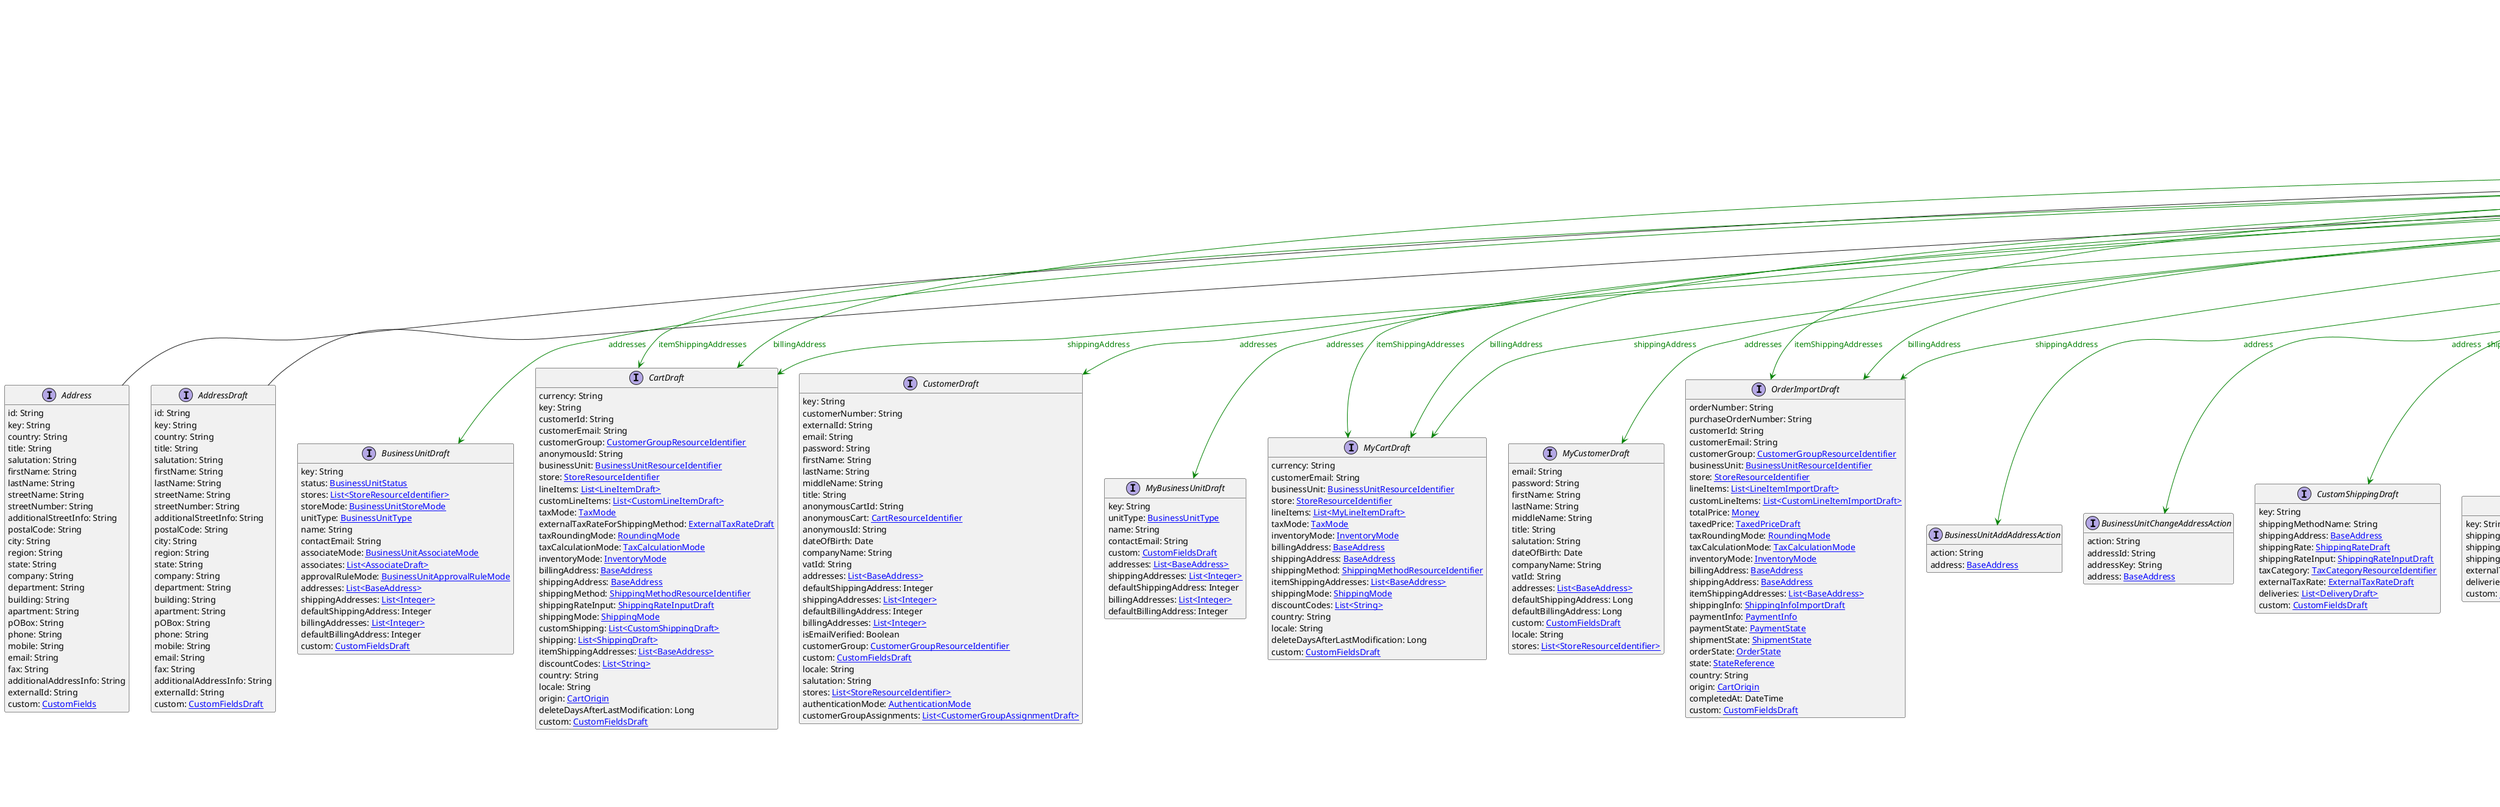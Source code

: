 @startuml

hide empty fields
hide empty methods
legend
|= |= line |
|<back:black>   </back>| inheritance |
|<back:green>   </back>| property reference |
|<back:blue>   </back>| discriminated class |
endlegend
interface BaseAddress [[BaseAddress.svg]]  {
    id: String
    key: String
    country: String
    title: String
    salutation: String
    firstName: String
    lastName: String
    streetName: String
    streetNumber: String
    additionalStreetInfo: String
    postalCode: String
    city: String
    region: String
    state: String
    company: String
    department: String
    building: String
    apartment: String
    pOBox: String
    phone: String
    mobile: String
    email: String
    fax: String
    additionalAddressInfo: String
    externalId: String
}

interface Address [[Address.svg]] extends BaseAddress {
    id: String
    key: String
    country: String
    title: String
    salutation: String
    firstName: String
    lastName: String
    streetName: String
    streetNumber: String
    additionalStreetInfo: String
    postalCode: String
    city: String
    region: String
    state: String
    company: String
    department: String
    building: String
    apartment: String
    pOBox: String
    phone: String
    mobile: String
    email: String
    fax: String
    additionalAddressInfo: String
    externalId: String
    custom: [[CustomFields.svg CustomFields]]
}
interface AddressDraft [[AddressDraft.svg]] extends BaseAddress {
    id: String
    key: String
    country: String
    title: String
    salutation: String
    firstName: String
    lastName: String
    streetName: String
    streetNumber: String
    additionalStreetInfo: String
    postalCode: String
    city: String
    region: String
    state: String
    company: String
    department: String
    building: String
    apartment: String
    pOBox: String
    phone: String
    mobile: String
    email: String
    fax: String
    additionalAddressInfo: String
    externalId: String
    custom: [[CustomFieldsDraft.svg CustomFieldsDraft]]
}

interface BusinessUnitDraft [[BusinessUnitDraft.svg]]  {
    key: String
    status: [[BusinessUnitStatus.svg BusinessUnitStatus]]
    stores: [[StoreResourceIdentifier.svg List<StoreResourceIdentifier>]]
    storeMode: [[BusinessUnitStoreMode.svg BusinessUnitStoreMode]]
    unitType: [[BusinessUnitType.svg BusinessUnitType]]
    name: String
    contactEmail: String
    associateMode: [[BusinessUnitAssociateMode.svg BusinessUnitAssociateMode]]
    associates: [[AssociateDraft.svg List<AssociateDraft>]]
    approvalRuleMode: [[BusinessUnitApprovalRuleMode.svg BusinessUnitApprovalRuleMode]]
    addresses: [[BaseAddress.svg List<BaseAddress>]]
    shippingAddresses: [[Integer.svg List<Integer>]]
    defaultShippingAddress: Integer
    billingAddresses: [[Integer.svg List<Integer>]]
    defaultBillingAddress: Integer
    custom: [[CustomFieldsDraft.svg CustomFieldsDraft]]
}
interface CartDraft [[CartDraft.svg]]  {
    currency: String
    key: String
    customerId: String
    customerEmail: String
    customerGroup: [[CustomerGroupResourceIdentifier.svg CustomerGroupResourceIdentifier]]
    anonymousId: String
    businessUnit: [[BusinessUnitResourceIdentifier.svg BusinessUnitResourceIdentifier]]
    store: [[StoreResourceIdentifier.svg StoreResourceIdentifier]]
    lineItems: [[LineItemDraft.svg List<LineItemDraft>]]
    customLineItems: [[CustomLineItemDraft.svg List<CustomLineItemDraft>]]
    taxMode: [[TaxMode.svg TaxMode]]
    externalTaxRateForShippingMethod: [[ExternalTaxRateDraft.svg ExternalTaxRateDraft]]
    taxRoundingMode: [[RoundingMode.svg RoundingMode]]
    taxCalculationMode: [[TaxCalculationMode.svg TaxCalculationMode]]
    inventoryMode: [[InventoryMode.svg InventoryMode]]
    billingAddress: [[BaseAddress.svg BaseAddress]]
    shippingAddress: [[BaseAddress.svg BaseAddress]]
    shippingMethod: [[ShippingMethodResourceIdentifier.svg ShippingMethodResourceIdentifier]]
    shippingRateInput: [[ShippingRateInputDraft.svg ShippingRateInputDraft]]
    shippingMode: [[ShippingMode.svg ShippingMode]]
    customShipping: [[CustomShippingDraft.svg List<CustomShippingDraft>]]
    shipping: [[ShippingDraft.svg List<ShippingDraft>]]
    itemShippingAddresses: [[BaseAddress.svg List<BaseAddress>]]
    discountCodes: [[String.svg List<String>]]
    country: String
    locale: String
    origin: [[CartOrigin.svg CartOrigin]]
    deleteDaysAfterLastModification: Long
    custom: [[CustomFieldsDraft.svg CustomFieldsDraft]]
}
interface CustomerDraft [[CustomerDraft.svg]]  {
    key: String
    customerNumber: String
    externalId: String
    email: String
    password: String
    firstName: String
    lastName: String
    middleName: String
    title: String
    anonymousCartId: String
    anonymousCart: [[CartResourceIdentifier.svg CartResourceIdentifier]]
    anonymousId: String
    dateOfBirth: Date
    companyName: String
    vatId: String
    addresses: [[BaseAddress.svg List<BaseAddress>]]
    defaultShippingAddress: Integer
    shippingAddresses: [[Integer.svg List<Integer>]]
    defaultBillingAddress: Integer
    billingAddresses: [[Integer.svg List<Integer>]]
    isEmailVerified: Boolean
    customerGroup: [[CustomerGroupResourceIdentifier.svg CustomerGroupResourceIdentifier]]
    custom: [[CustomFieldsDraft.svg CustomFieldsDraft]]
    locale: String
    salutation: String
    stores: [[StoreResourceIdentifier.svg List<StoreResourceIdentifier>]]
    authenticationMode: [[AuthenticationMode.svg AuthenticationMode]]
    customerGroupAssignments: [[CustomerGroupAssignmentDraft.svg List<CustomerGroupAssignmentDraft>]]
}
interface MyBusinessUnitDraft [[MyBusinessUnitDraft.svg]]  {
    key: String
    unitType: [[BusinessUnitType.svg BusinessUnitType]]
    name: String
    contactEmail: String
    custom: [[CustomFieldsDraft.svg CustomFieldsDraft]]
    addresses: [[BaseAddress.svg List<BaseAddress>]]
    shippingAddresses: [[Integer.svg List<Integer>]]
    defaultShippingAddress: Integer
    billingAddresses: [[Integer.svg List<Integer>]]
    defaultBillingAddress: Integer
}
interface MyCartDraft [[MyCartDraft.svg]]  {
    currency: String
    customerEmail: String
    businessUnit: [[BusinessUnitResourceIdentifier.svg BusinessUnitResourceIdentifier]]
    store: [[StoreResourceIdentifier.svg StoreResourceIdentifier]]
    lineItems: [[MyLineItemDraft.svg List<MyLineItemDraft>]]
    taxMode: [[TaxMode.svg TaxMode]]
    inventoryMode: [[InventoryMode.svg InventoryMode]]
    billingAddress: [[BaseAddress.svg BaseAddress]]
    shippingAddress: [[BaseAddress.svg BaseAddress]]
    shippingMethod: [[ShippingMethodResourceIdentifier.svg ShippingMethodResourceIdentifier]]
    itemShippingAddresses: [[BaseAddress.svg List<BaseAddress>]]
    shippingMode: [[ShippingMode.svg ShippingMode]]
    discountCodes: [[String.svg List<String>]]
    country: String
    locale: String
    deleteDaysAfterLastModification: Long
    custom: [[CustomFieldsDraft.svg CustomFieldsDraft]]
}
interface MyCustomerDraft [[MyCustomerDraft.svg]]  {
    email: String
    password: String
    firstName: String
    lastName: String
    middleName: String
    title: String
    salutation: String
    dateOfBirth: Date
    companyName: String
    vatId: String
    addresses: [[BaseAddress.svg List<BaseAddress>]]
    defaultShippingAddress: Long
    defaultBillingAddress: Long
    custom: [[CustomFieldsDraft.svg CustomFieldsDraft]]
    locale: String
    stores: [[StoreResourceIdentifier.svg List<StoreResourceIdentifier>]]
}
interface OrderImportDraft [[OrderImportDraft.svg]]  {
    orderNumber: String
    purchaseOrderNumber: String
    customerId: String
    customerEmail: String
    customerGroup: [[CustomerGroupResourceIdentifier.svg CustomerGroupResourceIdentifier]]
    businessUnit: [[BusinessUnitResourceIdentifier.svg BusinessUnitResourceIdentifier]]
    store: [[StoreResourceIdentifier.svg StoreResourceIdentifier]]
    lineItems: [[LineItemImportDraft.svg List<LineItemImportDraft>]]
    customLineItems: [[CustomLineItemImportDraft.svg List<CustomLineItemImportDraft>]]
    totalPrice: [[Money.svg Money]]
    taxedPrice: [[TaxedPriceDraft.svg TaxedPriceDraft]]
    taxRoundingMode: [[RoundingMode.svg RoundingMode]]
    taxCalculationMode: [[TaxCalculationMode.svg TaxCalculationMode]]
    inventoryMode: [[InventoryMode.svg InventoryMode]]
    billingAddress: [[BaseAddress.svg BaseAddress]]
    shippingAddress: [[BaseAddress.svg BaseAddress]]
    itemShippingAddresses: [[BaseAddress.svg List<BaseAddress>]]
    shippingInfo: [[ShippingInfoImportDraft.svg ShippingInfoImportDraft]]
    paymentInfo: [[PaymentInfo.svg PaymentInfo]]
    paymentState: [[PaymentState.svg PaymentState]]
    shipmentState: [[ShipmentState.svg ShipmentState]]
    orderState: [[OrderState.svg OrderState]]
    state: [[StateReference.svg StateReference]]
    country: String
    origin: [[CartOrigin.svg CartOrigin]]
    completedAt: DateTime
    custom: [[CustomFieldsDraft.svg CustomFieldsDraft]]
}
interface BusinessUnitAddAddressAction [[BusinessUnitAddAddressAction.svg]]  {
    action: String
    address: [[BaseAddress.svg BaseAddress]]
}
interface BusinessUnitChangeAddressAction [[BusinessUnitChangeAddressAction.svg]]  {
    action: String
    addressId: String
    addressKey: String
    address: [[BaseAddress.svg BaseAddress]]
}
interface CustomShippingDraft [[CustomShippingDraft.svg]]  {
    key: String
    shippingMethodName: String
    shippingAddress: [[BaseAddress.svg BaseAddress]]
    shippingRate: [[ShippingRateDraft.svg ShippingRateDraft]]
    shippingRateInput: [[ShippingRateInputDraft.svg ShippingRateInputDraft]]
    taxCategory: [[TaxCategoryResourceIdentifier.svg TaxCategoryResourceIdentifier]]
    externalTaxRate: [[ExternalTaxRateDraft.svg ExternalTaxRateDraft]]
    deliveries: [[DeliveryDraft.svg List<DeliveryDraft>]]
    custom: [[CustomFieldsDraft.svg CustomFieldsDraft]]
}
interface ShippingDraft [[ShippingDraft.svg]]  {
    key: String
    shippingMethod: [[ShippingMethodReference.svg ShippingMethodReference]]
    shippingAddress: [[BaseAddress.svg BaseAddress]]
    shippingRateInput: [[ShippingRateInputDraft.svg ShippingRateInputDraft]]
    externalTaxRate: [[ExternalTaxRateDraft.svg ExternalTaxRateDraft]]
    deliveries: [[DeliveryDraft.svg List<DeliveryDraft>]]
    custom: [[CustomFieldsDraft.svg CustomFieldsDraft]]
}
interface CartAddCustomShippingMethodAction [[CartAddCustomShippingMethodAction.svg]]  {
    action: String
    shippingKey: String
    shippingMethodName: String
    shippingAddress: [[BaseAddress.svg BaseAddress]]
    shippingRate: [[ShippingRateDraft.svg ShippingRateDraft]]
    shippingRateInput: [[ShippingRateInputDraft.svg ShippingRateInputDraft]]
    taxCategory: [[TaxCategoryResourceIdentifier.svg TaxCategoryResourceIdentifier]]
    externalTaxRate: [[ExternalTaxRateDraft.svg ExternalTaxRateDraft]]
    deliveries: [[DeliveryDraft.svg List<DeliveryDraft>]]
    custom: [[CustomFieldsDraft.svg CustomFieldsDraft]]
}
interface CartAddItemShippingAddressAction [[CartAddItemShippingAddressAction.svg]]  {
    action: String
    address: [[BaseAddress.svg BaseAddress]]
}
interface CartAddShippingMethodAction [[CartAddShippingMethodAction.svg]]  {
    action: String
    shippingKey: String
    shippingMethod: [[ShippingMethodResourceIdentifier.svg ShippingMethodResourceIdentifier]]
    shippingAddress: [[BaseAddress.svg BaseAddress]]
    shippingRateInput: [[ShippingRateInputDraft.svg ShippingRateInputDraft]]
    externalTaxRate: [[ExternalTaxRateDraft.svg ExternalTaxRateDraft]]
    deliveries: [[DeliveryDraft.svg List<DeliveryDraft>]]
    custom: [[CustomFieldsDraft.svg CustomFieldsDraft]]
}
interface CartSetBillingAddressAction [[CartSetBillingAddressAction.svg]]  {
    action: String
    address: [[BaseAddress.svg BaseAddress]]
}
interface CartSetShippingAddressAction [[CartSetShippingAddressAction.svg]]  {
    action: String
    address: [[BaseAddress.svg BaseAddress]]
}
interface CartUpdateItemShippingAddressAction [[CartUpdateItemShippingAddressAction.svg]]  {
    action: String
    address: [[BaseAddress.svg BaseAddress]]
}
interface ChannelDraft [[ChannelDraft.svg]]  {
    key: String
    roles: [[ChannelRoleEnum.svg List<ChannelRoleEnum>]]
    name: [[LocalizedString.svg LocalizedString]]
    description: [[LocalizedString.svg LocalizedString]]
    address: [[BaseAddress.svg BaseAddress]]
    custom: [[CustomFieldsDraft.svg CustomFieldsDraft]]
    geoLocation: [[GeoJson.svg GeoJson]]
}
interface ChannelSetAddressAction [[ChannelSetAddressAction.svg]]  {
    action: String
    address: [[BaseAddress.svg BaseAddress]]
}
interface CustomerAddAddressAction [[CustomerAddAddressAction.svg]]  {
    action: String
    address: [[BaseAddress.svg BaseAddress]]
}
interface CustomerChangeAddressAction [[CustomerChangeAddressAction.svg]]  {
    action: String
    addressId: String
    addressKey: String
    address: [[BaseAddress.svg BaseAddress]]
}
interface MyBusinessUnitAddAddressAction [[MyBusinessUnitAddAddressAction.svg]]  {
    action: String
    address: [[BaseAddress.svg BaseAddress]]
}
interface MyBusinessUnitChangeAddressAction [[MyBusinessUnitChangeAddressAction.svg]]  {
    action: String
    addressId: String
    addressKey: String
    address: [[BaseAddress.svg BaseAddress]]
}
interface MyCartAddItemShippingAddressAction [[MyCartAddItemShippingAddressAction.svg]]  {
    action: String
    address: [[BaseAddress.svg BaseAddress]]
}
interface MyCartSetBillingAddressAction [[MyCartSetBillingAddressAction.svg]]  {
    action: String
    address: [[BaseAddress.svg BaseAddress]]
}
interface MyCartSetShippingAddressAction [[MyCartSetShippingAddressAction.svg]]  {
    action: String
    address: [[BaseAddress.svg BaseAddress]]
}
interface MyCartUpdateItemShippingAddressAction [[MyCartUpdateItemShippingAddressAction.svg]]  {
    action: String
    address: [[BaseAddress.svg BaseAddress]]
}
interface MyCustomerAddAddressAction [[MyCustomerAddAddressAction.svg]]  {
    action: String
    address: [[BaseAddress.svg BaseAddress]]
}
interface MyCustomerChangeAddressAction [[MyCustomerChangeAddressAction.svg]]  {
    action: String
    addressId: String
    addressKey: String
    address: [[BaseAddress.svg BaseAddress]]
}
interface StagedOrderAddDeliveryAction [[StagedOrderAddDeliveryAction.svg]]  {
    action: String
    deliveryKey: String
    shippingKey: String
    items: [[DeliveryItem.svg List<DeliveryItem>]]
    address: [[BaseAddress.svg BaseAddress]]
    parcels: [[ParcelDraft.svg List<ParcelDraft>]]
    custom: [[CustomFieldsDraft.svg CustomFieldsDraft]]
}
interface StagedOrderAddItemShippingAddressAction [[StagedOrderAddItemShippingAddressAction.svg]]  {
    action: String
    address: [[BaseAddress.svg BaseAddress]]
}
interface StagedOrderSetBillingAddressAction [[StagedOrderSetBillingAddressAction.svg]]  {
    action: String
    address: [[BaseAddress.svg BaseAddress]]
}
interface StagedOrderSetDeliveryAddressAction [[StagedOrderSetDeliveryAddressAction.svg]]  {
    action: String
    deliveryId: String
    deliveryKey: String
    address: [[BaseAddress.svg BaseAddress]]
}
interface StagedOrderSetShippingAddressAction [[StagedOrderSetShippingAddressAction.svg]]  {
    action: String
    address: [[BaseAddress.svg BaseAddress]]
}
interface StagedOrderSetShippingAddressAndCustomShippingMethodAction [[StagedOrderSetShippingAddressAndCustomShippingMethodAction.svg]]  {
    action: String
    address: [[BaseAddress.svg BaseAddress]]
    shippingMethodName: String
    shippingRate: [[ShippingRateDraft.svg ShippingRateDraft]]
    taxCategory: [[TaxCategoryResourceIdentifier.svg TaxCategoryResourceIdentifier]]
    externalTaxRate: [[ExternalTaxRateDraft.svg ExternalTaxRateDraft]]
    custom: [[CustomFieldsDraft.svg CustomFieldsDraft]]
}
interface StagedOrderSetShippingAddressAndShippingMethodAction [[StagedOrderSetShippingAddressAndShippingMethodAction.svg]]  {
    action: String
    address: [[BaseAddress.svg BaseAddress]]
    shippingMethod: [[ShippingMethodResourceIdentifier.svg ShippingMethodResourceIdentifier]]
    externalTaxRate: [[ExternalTaxRateDraft.svg ExternalTaxRateDraft]]
}
interface StagedOrderUpdateItemShippingAddressAction [[StagedOrderUpdateItemShippingAddressAction.svg]]  {
    action: String
    address: [[BaseAddress.svg BaseAddress]]
}
interface OrderAddDeliveryAction [[OrderAddDeliveryAction.svg]]  {
    action: String
    deliveryKey: String
    shippingKey: String
    items: [[DeliveryItem.svg List<DeliveryItem>]]
    address: [[BaseAddress.svg BaseAddress]]
    parcels: [[ParcelDraft.svg List<ParcelDraft>]]
    custom: [[CustomFieldsDraft.svg CustomFieldsDraft]]
}
interface OrderAddItemShippingAddressAction [[OrderAddItemShippingAddressAction.svg]]  {
    action: String
    address: [[BaseAddress.svg BaseAddress]]
}
interface OrderSetBillingAddressAction [[OrderSetBillingAddressAction.svg]]  {
    action: String
    address: [[BaseAddress.svg BaseAddress]]
}
interface OrderSetDeliveryAddressAction [[OrderSetDeliveryAddressAction.svg]]  {
    action: String
    deliveryId: String
    deliveryKey: String
    address: [[BaseAddress.svg BaseAddress]]
}
interface OrderSetShippingAddressAction [[OrderSetShippingAddressAction.svg]]  {
    action: String
    address: [[BaseAddress.svg BaseAddress]]
}
interface OrderUpdateItemShippingAddressAction [[OrderUpdateItemShippingAddressAction.svg]]  {
    action: String
    address: [[BaseAddress.svg BaseAddress]]
}

BaseAddress --> BusinessUnitDraft #green;text:green : "addresses"
BaseAddress --> CartDraft #green;text:green : "itemShippingAddresses"
BaseAddress --> CustomerDraft #green;text:green : "addresses"
BaseAddress --> MyBusinessUnitDraft #green;text:green : "addresses"
BaseAddress --> MyCartDraft #green;text:green : "itemShippingAddresses"
BaseAddress --> MyCustomerDraft #green;text:green : "addresses"
BaseAddress --> OrderImportDraft #green;text:green : "itemShippingAddresses"
BaseAddress --> BusinessUnitAddAddressAction #green;text:green : "address"
BaseAddress --> BusinessUnitChangeAddressAction #green;text:green : "address"
BaseAddress --> CartDraft #green;text:green : "billingAddress"
BaseAddress --> CartDraft #green;text:green : "shippingAddress"
BaseAddress --> CustomShippingDraft #green;text:green : "shippingAddress"
BaseAddress --> ShippingDraft #green;text:green : "shippingAddress"
BaseAddress --> CartAddCustomShippingMethodAction #green;text:green : "shippingAddress"
BaseAddress --> CartAddItemShippingAddressAction #green;text:green : "address"
BaseAddress --> CartAddShippingMethodAction #green;text:green : "shippingAddress"
BaseAddress --> CartSetBillingAddressAction #green;text:green : "address"
BaseAddress --> CartSetShippingAddressAction #green;text:green : "address"
BaseAddress --> CartUpdateItemShippingAddressAction #green;text:green : "address"
BaseAddress --> ChannelDraft #green;text:green : "address"
BaseAddress --> ChannelSetAddressAction #green;text:green : "address"
BaseAddress --> CustomerAddAddressAction #green;text:green : "address"
BaseAddress --> CustomerChangeAddressAction #green;text:green : "address"
BaseAddress --> MyCartDraft #green;text:green : "billingAddress"
BaseAddress --> MyCartDraft #green;text:green : "shippingAddress"
BaseAddress --> MyBusinessUnitAddAddressAction #green;text:green : "address"
BaseAddress --> MyBusinessUnitChangeAddressAction #green;text:green : "address"
BaseAddress --> MyCartAddItemShippingAddressAction #green;text:green : "address"
BaseAddress --> MyCartSetBillingAddressAction #green;text:green : "address"
BaseAddress --> MyCartSetShippingAddressAction #green;text:green : "address"
BaseAddress --> MyCartUpdateItemShippingAddressAction #green;text:green : "address"
BaseAddress --> MyCustomerAddAddressAction #green;text:green : "address"
BaseAddress --> MyCustomerChangeAddressAction #green;text:green : "address"
BaseAddress --> StagedOrderAddDeliveryAction #green;text:green : "address"
BaseAddress --> StagedOrderAddItemShippingAddressAction #green;text:green : "address"
BaseAddress --> StagedOrderSetBillingAddressAction #green;text:green : "address"
BaseAddress --> StagedOrderSetDeliveryAddressAction #green;text:green : "address"
BaseAddress --> StagedOrderSetShippingAddressAction #green;text:green : "address"
BaseAddress --> StagedOrderSetShippingAddressAndCustomShippingMethodAction #green;text:green : "address"
BaseAddress --> StagedOrderSetShippingAddressAndShippingMethodAction #green;text:green : "address"
BaseAddress --> StagedOrderUpdateItemShippingAddressAction #green;text:green : "address"
BaseAddress --> OrderImportDraft #green;text:green : "billingAddress"
BaseAddress --> OrderImportDraft #green;text:green : "shippingAddress"
BaseAddress --> OrderAddDeliveryAction #green;text:green : "address"
BaseAddress --> OrderAddItemShippingAddressAction #green;text:green : "address"
BaseAddress --> OrderSetBillingAddressAction #green;text:green : "address"
BaseAddress --> OrderSetDeliveryAddressAction #green;text:green : "address"
BaseAddress --> OrderSetShippingAddressAction #green;text:green : "address"
BaseAddress --> OrderUpdateItemShippingAddressAction #green;text:green : "address"
@enduml

